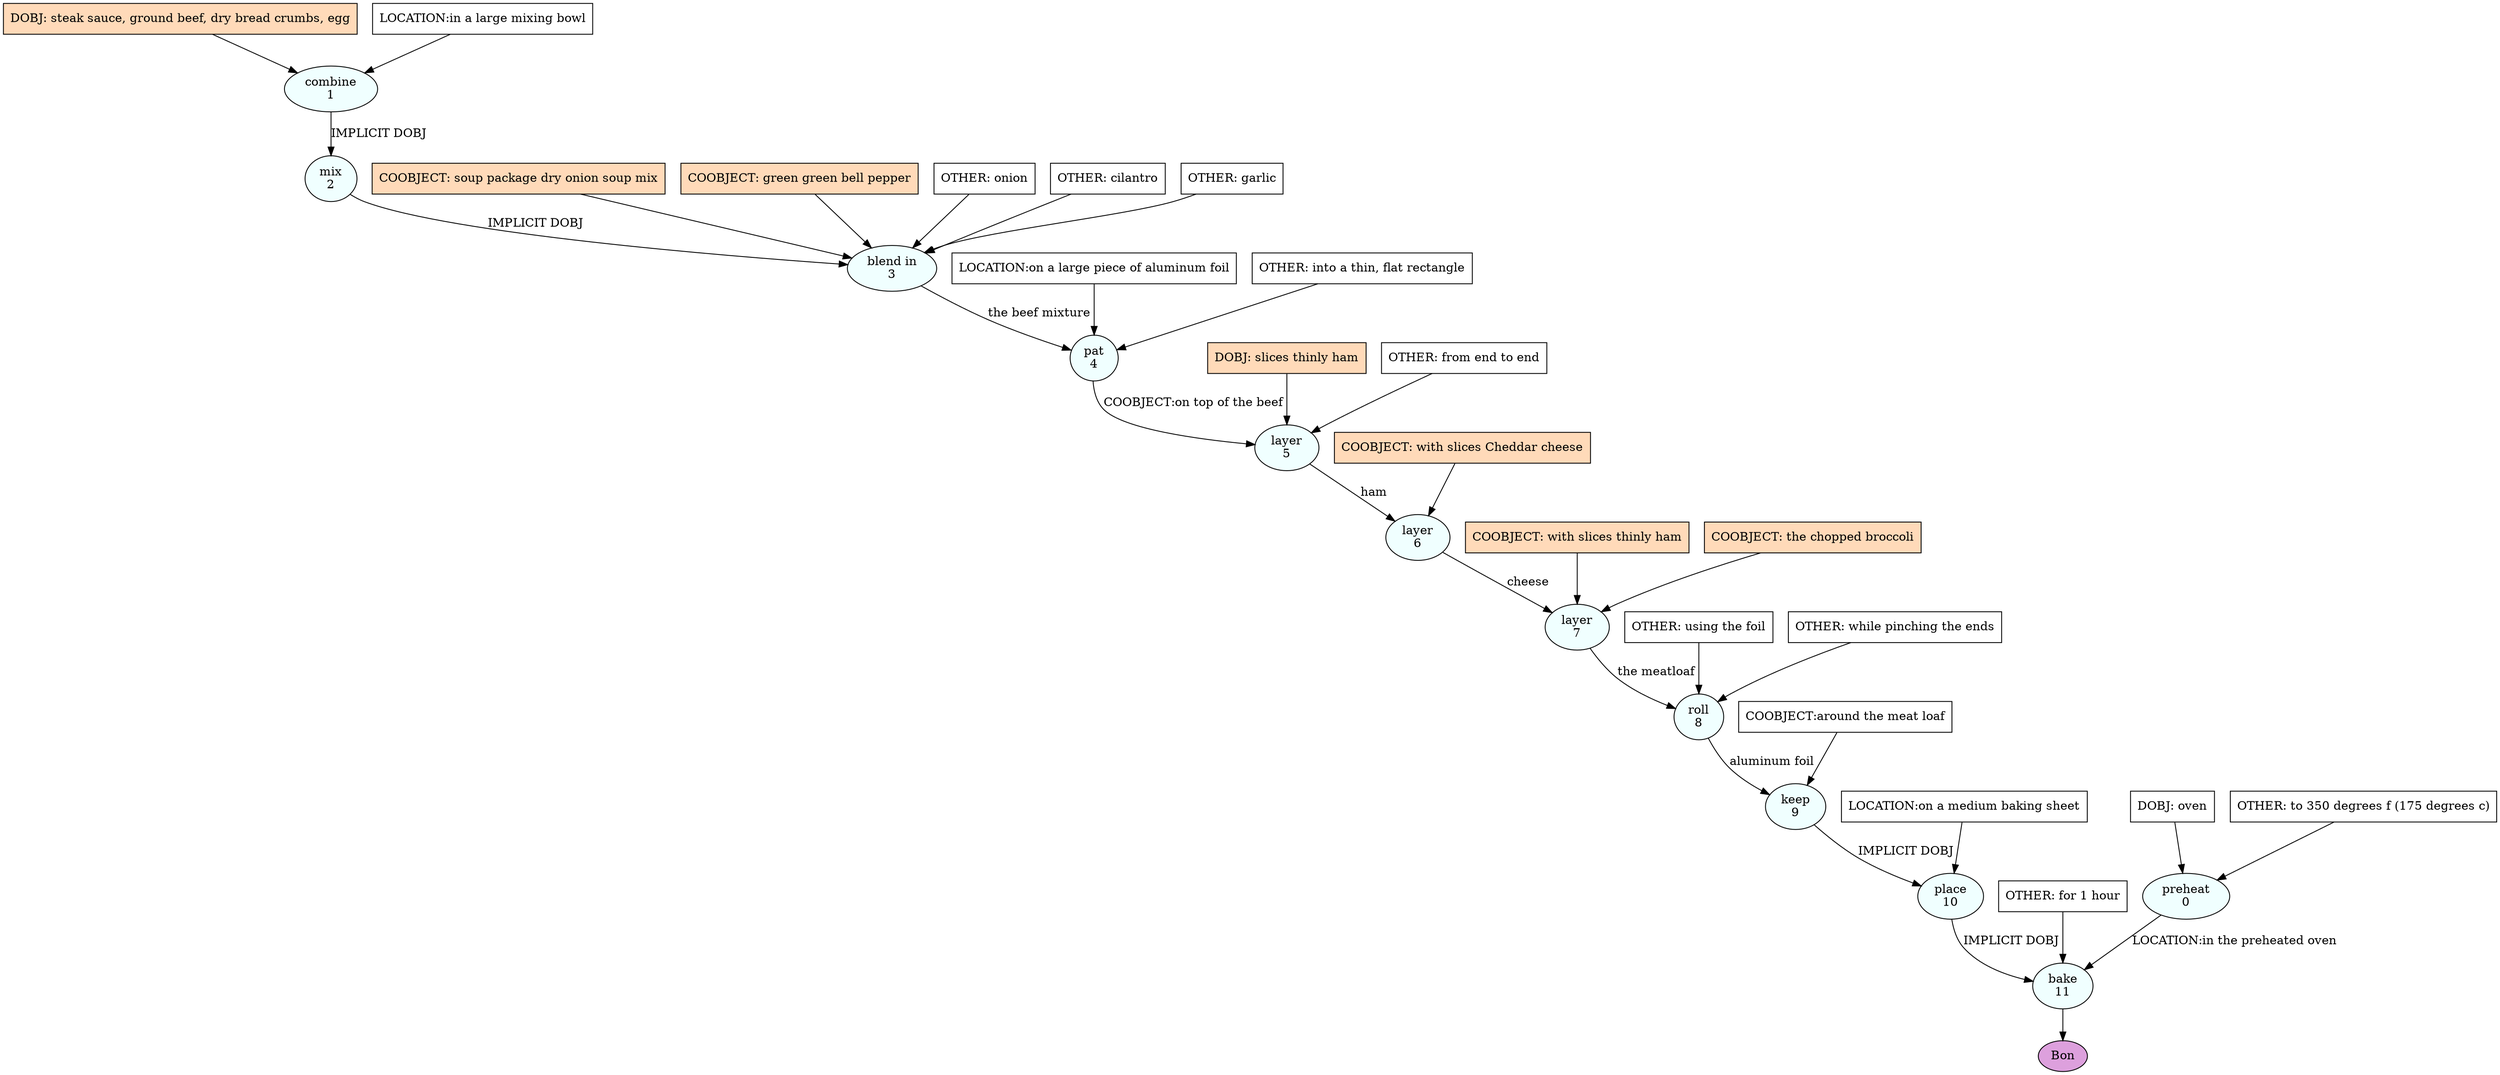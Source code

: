 digraph recipe {
E0[label="preheat
0", shape=oval, style=filled, fillcolor=azure]
E1[label="combine
1", shape=oval, style=filled, fillcolor=azure]
E2[label="mix
2", shape=oval, style=filled, fillcolor=azure]
E3[label="blend in
3", shape=oval, style=filled, fillcolor=azure]
E4[label="pat
4", shape=oval, style=filled, fillcolor=azure]
E5[label="layer
5", shape=oval, style=filled, fillcolor=azure]
E6[label="layer
6", shape=oval, style=filled, fillcolor=azure]
E7[label="layer
7", shape=oval, style=filled, fillcolor=azure]
E8[label="roll
8", shape=oval, style=filled, fillcolor=azure]
E9[label="keep
9", shape=oval, style=filled, fillcolor=azure]
E10[label="place
10", shape=oval, style=filled, fillcolor=azure]
E11[label="bake
11", shape=oval, style=filled, fillcolor=azure]
D0[label="DOBJ: oven", shape=box, style=filled, fillcolor=white]
D0 -> E0
O0_0[label="OTHER: to 350 degrees f (175 degrees c)", shape=box, style=filled, fillcolor=white]
O0_0 -> E0
D1[label="DOBJ: steak sauce, ground beef, dry bread crumbs, egg", shape=box, style=filled, fillcolor=peachpuff]
D1 -> E1
P1_0[label="LOCATION:in a large mixing bowl", shape=box, style=filled, fillcolor=white]
P1_0 -> E1
E1 -> E2 [label="IMPLICIT DOBJ"]
E2 -> E3 [label="IMPLICIT DOBJ"]
P3_0_ing[label="COOBJECT: soup package dry onion soup mix", shape=box, style=filled, fillcolor=peachpuff]
P3_0_ing -> E3
P3_1_ing[label="COOBJECT: green green bell pepper", shape=box, style=filled, fillcolor=peachpuff]
P3_1_ing -> E3
O3_0_0[label="OTHER: onion", shape=box, style=filled, fillcolor=white]
O3_0_0 -> E3
O3_1_0[label="OTHER: cilantro", shape=box, style=filled, fillcolor=white]
O3_1_0 -> E3
O3_2_0[label="OTHER: garlic", shape=box, style=filled, fillcolor=white]
O3_2_0 -> E3
E3 -> E4 [label="the beef mixture"]
P4_0_0[label="LOCATION:on a large piece of aluminum foil", shape=box, style=filled, fillcolor=white]
P4_0_0 -> E4
O4_0_0[label="OTHER: into a thin, flat rectangle", shape=box, style=filled, fillcolor=white]
O4_0_0 -> E4
D5_ing[label="DOBJ: slices thinly ham", shape=box, style=filled, fillcolor=peachpuff]
D5_ing -> E5
E4 -> E5 [label="COOBJECT:on top of the beef"]
O5_0_0[label="OTHER: from end to end", shape=box, style=filled, fillcolor=white]
O5_0_0 -> E5
E5 -> E6 [label="ham"]
P6_0_ing[label="COOBJECT: with slices Cheddar cheese", shape=box, style=filled, fillcolor=peachpuff]
P6_0_ing -> E6
E6 -> E7 [label="cheese"]
P7_0_ing[label="COOBJECT: with slices thinly ham", shape=box, style=filled, fillcolor=peachpuff]
P7_0_ing -> E7
P7_1_ing[label="COOBJECT: the chopped broccoli", shape=box, style=filled, fillcolor=peachpuff]
P7_1_ing -> E7
E7 -> E8 [label="the meatloaf"]
O8_0_0[label="OTHER: using the foil", shape=box, style=filled, fillcolor=white]
O8_0_0 -> E8
O8_1_0[label="OTHER: while pinching the ends", shape=box, style=filled, fillcolor=white]
O8_1_0 -> E8
E8 -> E9 [label="aluminum foil"]
P9_0_0[label="COOBJECT:around the meat loaf", shape=box, style=filled, fillcolor=white]
P9_0_0 -> E9
E9 -> E10 [label="IMPLICIT DOBJ"]
P10_0_0[label="LOCATION:on a medium baking sheet", shape=box, style=filled, fillcolor=white]
P10_0_0 -> E10
E10 -> E11 [label="IMPLICIT DOBJ"]
E0 -> E11 [label="LOCATION:in the preheated oven"]
O11_0_0[label="OTHER: for 1 hour", shape=box, style=filled, fillcolor=white]
O11_0_0 -> E11
EOR[label="Bon", shape=oval, style=filled, fillcolor=plum]
E11 -> EOR
}

